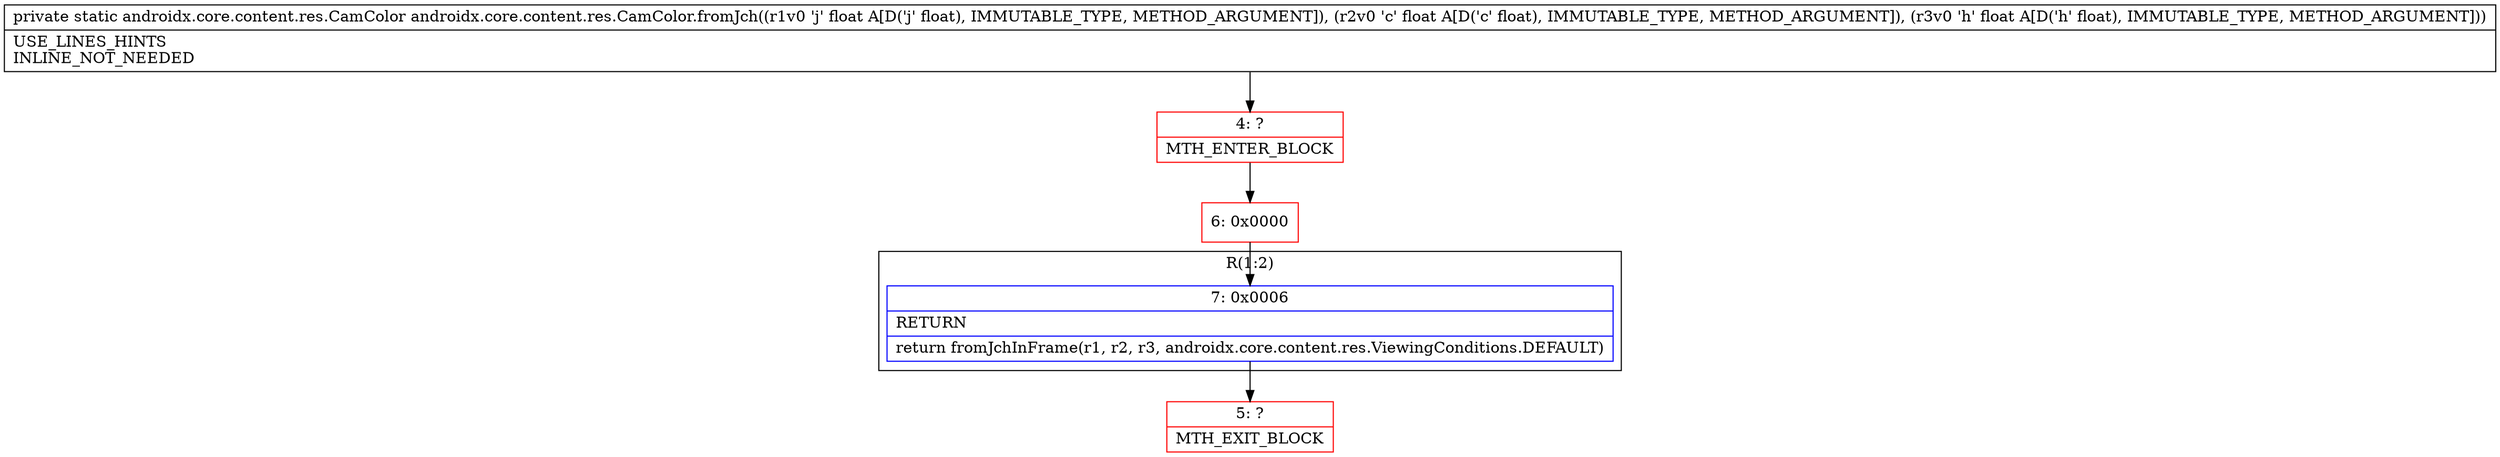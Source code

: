 digraph "CFG forandroidx.core.content.res.CamColor.fromJch(FFF)Landroidx\/core\/content\/res\/CamColor;" {
subgraph cluster_Region_44219283 {
label = "R(1:2)";
node [shape=record,color=blue];
Node_7 [shape=record,label="{7\:\ 0x0006|RETURN\l|return fromJchInFrame(r1, r2, r3, androidx.core.content.res.ViewingConditions.DEFAULT)\l}"];
}
Node_4 [shape=record,color=red,label="{4\:\ ?|MTH_ENTER_BLOCK\l}"];
Node_6 [shape=record,color=red,label="{6\:\ 0x0000}"];
Node_5 [shape=record,color=red,label="{5\:\ ?|MTH_EXIT_BLOCK\l}"];
MethodNode[shape=record,label="{private static androidx.core.content.res.CamColor androidx.core.content.res.CamColor.fromJch((r1v0 'j' float A[D('j' float), IMMUTABLE_TYPE, METHOD_ARGUMENT]), (r2v0 'c' float A[D('c' float), IMMUTABLE_TYPE, METHOD_ARGUMENT]), (r3v0 'h' float A[D('h' float), IMMUTABLE_TYPE, METHOD_ARGUMENT]))  | USE_LINES_HINTS\lINLINE_NOT_NEEDED\l}"];
MethodNode -> Node_4;Node_7 -> Node_5;
Node_4 -> Node_6;
Node_6 -> Node_7;
}

